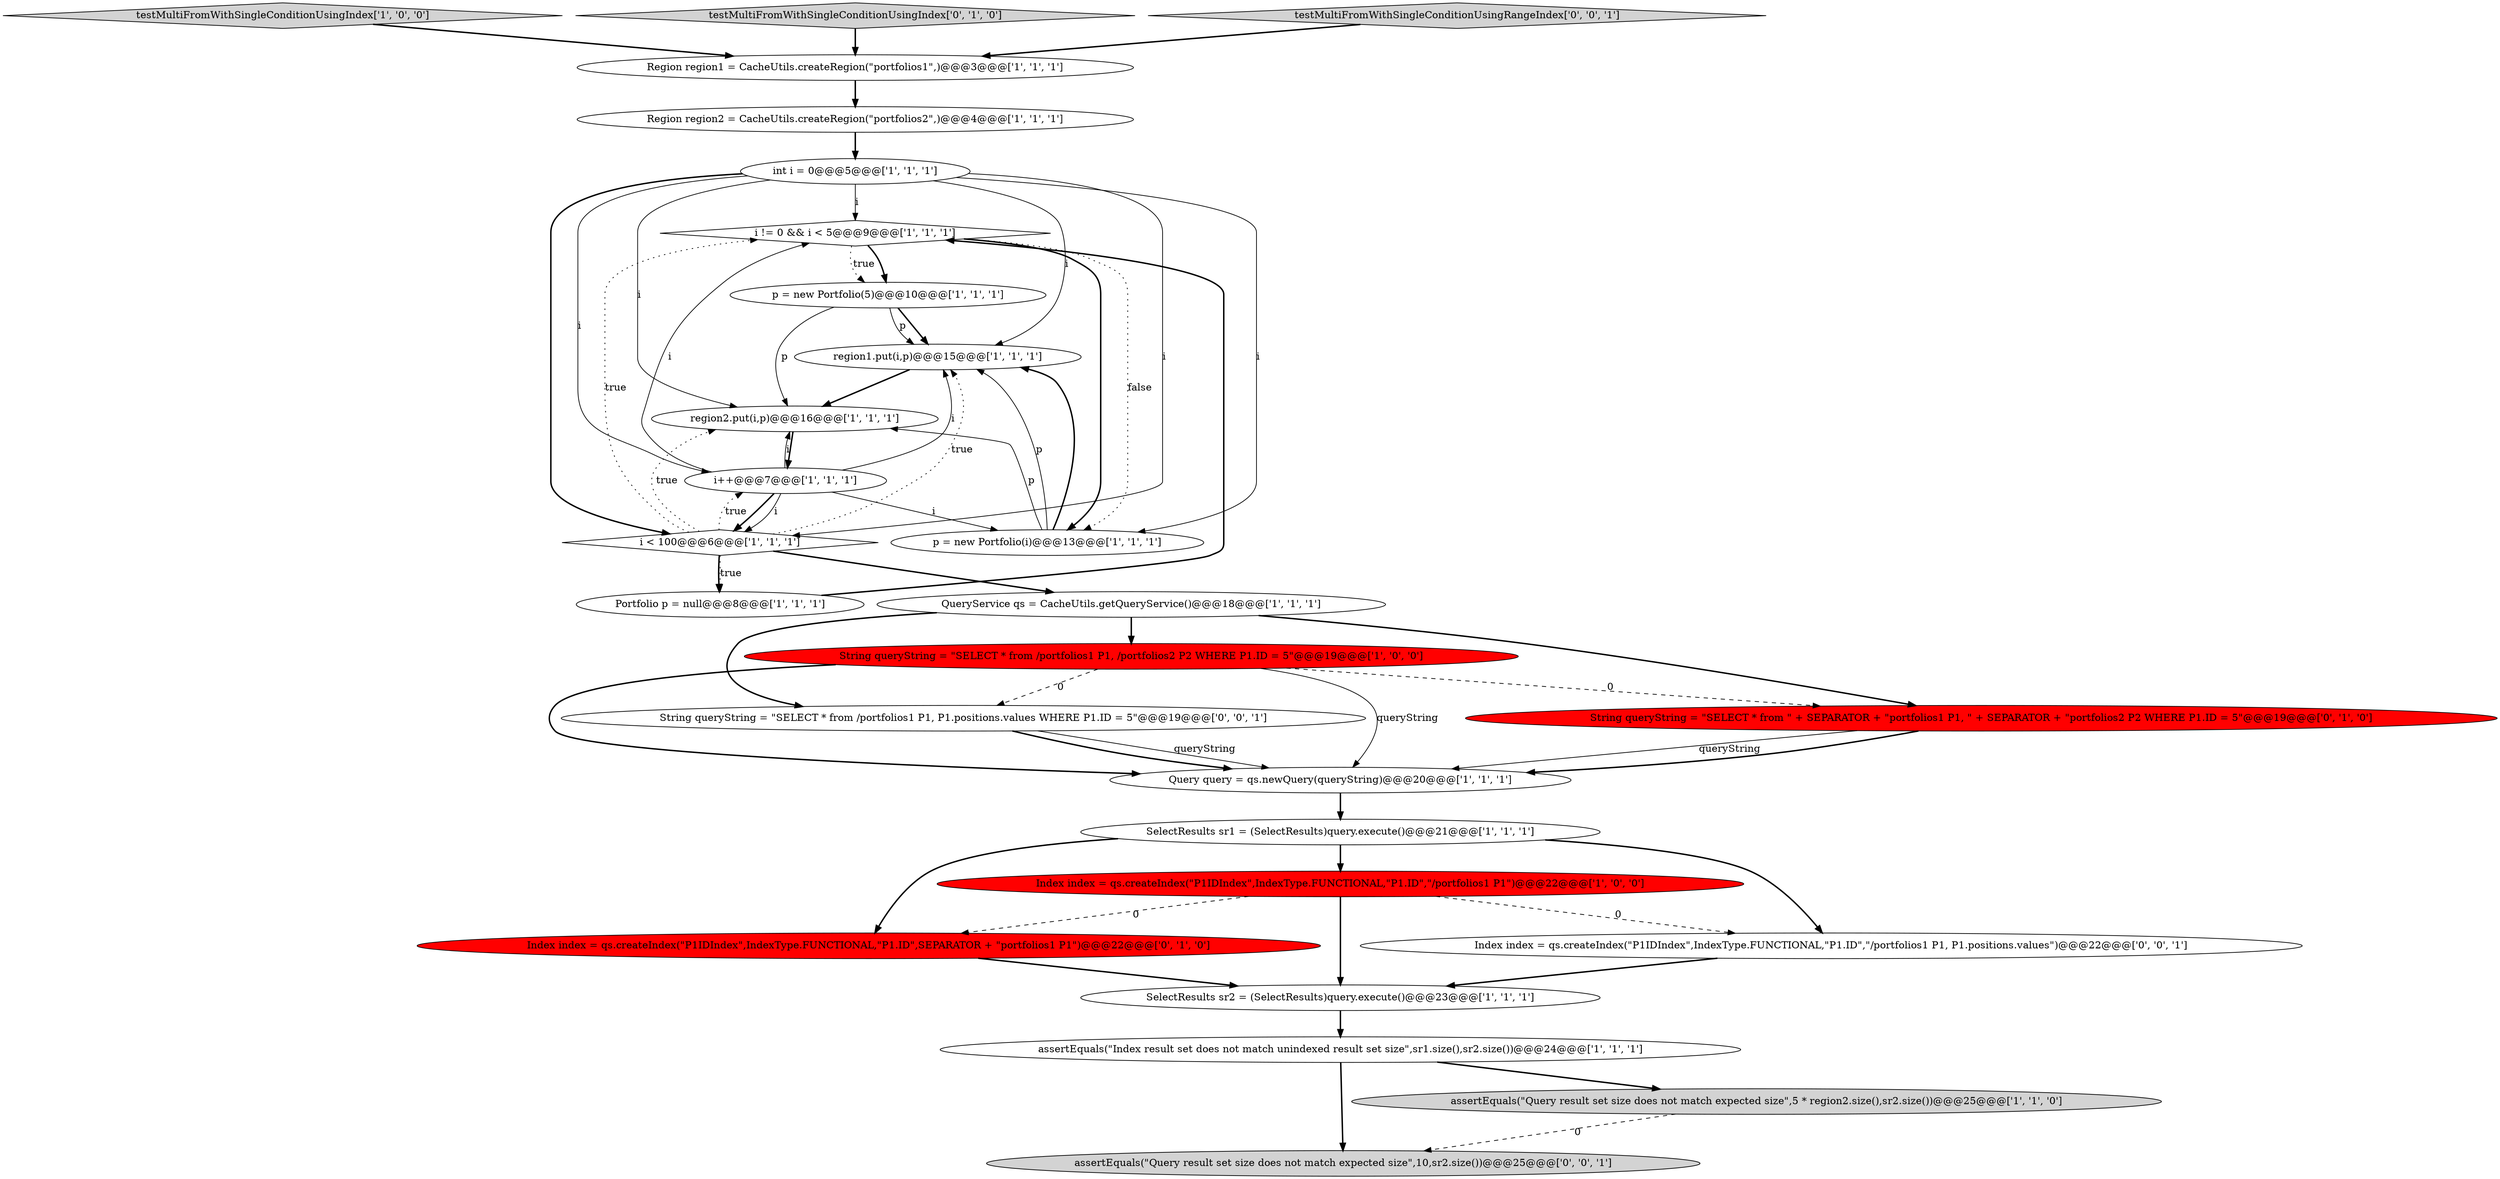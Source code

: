 digraph {
6 [style = filled, label = "i != 0 && i < 5@@@9@@@['1', '1', '1']", fillcolor = white, shape = diamond image = "AAA0AAABBB1BBB"];
2 [style = filled, label = "String queryString = \"SELECT * from /portfolios1 P1, /portfolios2 P2 WHERE P1.ID = 5\"@@@19@@@['1', '0', '0']", fillcolor = red, shape = ellipse image = "AAA1AAABBB1BBB"];
17 [style = filled, label = "region1.put(i,p)@@@15@@@['1', '1', '1']", fillcolor = white, shape = ellipse image = "AAA0AAABBB1BBB"];
9 [style = filled, label = "testMultiFromWithSingleConditionUsingIndex['1', '0', '0']", fillcolor = lightgray, shape = diamond image = "AAA0AAABBB1BBB"];
20 [style = filled, label = "testMultiFromWithSingleConditionUsingIndex['0', '1', '0']", fillcolor = lightgray, shape = diamond image = "AAA0AAABBB2BBB"];
25 [style = filled, label = "assertEquals(\"Query result set size does not match expected size\",10,sr2.size())@@@25@@@['0', '0', '1']", fillcolor = lightgray, shape = ellipse image = "AAA0AAABBB3BBB"];
26 [style = filled, label = "String queryString = \"SELECT * from /portfolios1 P1, P1.positions.values WHERE P1.ID = 5\"@@@19@@@['0', '0', '1']", fillcolor = white, shape = ellipse image = "AAA0AAABBB3BBB"];
13 [style = filled, label = "Portfolio p = null@@@8@@@['1', '1', '1']", fillcolor = white, shape = ellipse image = "AAA0AAABBB1BBB"];
23 [style = filled, label = "testMultiFromWithSingleConditionUsingRangeIndex['0', '0', '1']", fillcolor = lightgray, shape = diamond image = "AAA0AAABBB3BBB"];
11 [style = filled, label = "SelectResults sr2 = (SelectResults)query.execute()@@@23@@@['1', '1', '1']", fillcolor = white, shape = ellipse image = "AAA0AAABBB1BBB"];
1 [style = filled, label = "assertEquals(\"Query result set size does not match expected size\",5 * region2.size(),sr2.size())@@@25@@@['1', '1', '0']", fillcolor = lightgray, shape = ellipse image = "AAA0AAABBB1BBB"];
3 [style = filled, label = "region2.put(i,p)@@@16@@@['1', '1', '1']", fillcolor = white, shape = ellipse image = "AAA0AAABBB1BBB"];
0 [style = filled, label = "p = new Portfolio(5)@@@10@@@['1', '1', '1']", fillcolor = white, shape = ellipse image = "AAA0AAABBB1BBB"];
12 [style = filled, label = "i++@@@7@@@['1', '1', '1']", fillcolor = white, shape = ellipse image = "AAA0AAABBB1BBB"];
15 [style = filled, label = "int i = 0@@@5@@@['1', '1', '1']", fillcolor = white, shape = ellipse image = "AAA0AAABBB1BBB"];
7 [style = filled, label = "Region region1 = CacheUtils.createRegion(\"portfolios1\",)@@@3@@@['1', '1', '1']", fillcolor = white, shape = ellipse image = "AAA0AAABBB1BBB"];
18 [style = filled, label = "Region region2 = CacheUtils.createRegion(\"portfolios2\",)@@@4@@@['1', '1', '1']", fillcolor = white, shape = ellipse image = "AAA0AAABBB1BBB"];
21 [style = filled, label = "String queryString = \"SELECT * from \" + SEPARATOR + \"portfolios1 P1, \" + SEPARATOR + \"portfolios2 P2 WHERE P1.ID = 5\"@@@19@@@['0', '1', '0']", fillcolor = red, shape = ellipse image = "AAA1AAABBB2BBB"];
10 [style = filled, label = "SelectResults sr1 = (SelectResults)query.execute()@@@21@@@['1', '1', '1']", fillcolor = white, shape = ellipse image = "AAA0AAABBB1BBB"];
5 [style = filled, label = "QueryService qs = CacheUtils.getQueryService()@@@18@@@['1', '1', '1']", fillcolor = white, shape = ellipse image = "AAA0AAABBB1BBB"];
22 [style = filled, label = "Index index = qs.createIndex(\"P1IDIndex\",IndexType.FUNCTIONAL,\"P1.ID\",SEPARATOR + \"portfolios1 P1\")@@@22@@@['0', '1', '0']", fillcolor = red, shape = ellipse image = "AAA1AAABBB2BBB"];
16 [style = filled, label = "Index index = qs.createIndex(\"P1IDIndex\",IndexType.FUNCTIONAL,\"P1.ID\",\"/portfolios1 P1\")@@@22@@@['1', '0', '0']", fillcolor = red, shape = ellipse image = "AAA1AAABBB1BBB"];
24 [style = filled, label = "Index index = qs.createIndex(\"P1IDIndex\",IndexType.FUNCTIONAL,\"P1.ID\",\"/portfolios1 P1, P1.positions.values\")@@@22@@@['0', '0', '1']", fillcolor = white, shape = ellipse image = "AAA0AAABBB3BBB"];
14 [style = filled, label = "Query query = qs.newQuery(queryString)@@@20@@@['1', '1', '1']", fillcolor = white, shape = ellipse image = "AAA0AAABBB1BBB"];
8 [style = filled, label = "assertEquals(\"Index result set does not match unindexed result set size\",sr1.size(),sr2.size())@@@24@@@['1', '1', '1']", fillcolor = white, shape = ellipse image = "AAA0AAABBB1BBB"];
19 [style = filled, label = "p = new Portfolio(i)@@@13@@@['1', '1', '1']", fillcolor = white, shape = ellipse image = "AAA0AAABBB1BBB"];
4 [style = filled, label = "i < 100@@@6@@@['1', '1', '1']", fillcolor = white, shape = diamond image = "AAA0AAABBB1BBB"];
4->6 [style = dotted, label="true"];
10->22 [style = bold, label=""];
26->14 [style = solid, label="queryString"];
16->11 [style = bold, label=""];
12->19 [style = solid, label="i"];
16->24 [style = dashed, label="0"];
0->17 [style = bold, label=""];
10->24 [style = bold, label=""];
4->13 [style = bold, label=""];
18->15 [style = bold, label=""];
26->14 [style = bold, label=""];
5->26 [style = bold, label=""];
14->10 [style = bold, label=""];
15->4 [style = solid, label="i"];
6->0 [style = bold, label=""];
6->19 [style = bold, label=""];
19->17 [style = bold, label=""];
3->12 [style = bold, label=""];
9->7 [style = bold, label=""];
15->12 [style = solid, label="i"];
19->3 [style = solid, label="p"];
15->19 [style = solid, label="i"];
6->19 [style = dotted, label="false"];
2->14 [style = solid, label="queryString"];
15->6 [style = solid, label="i"];
15->3 [style = solid, label="i"];
15->17 [style = solid, label="i"];
8->1 [style = bold, label=""];
5->21 [style = bold, label=""];
12->6 [style = solid, label="i"];
4->13 [style = dotted, label="true"];
5->2 [style = bold, label=""];
0->3 [style = solid, label="p"];
4->3 [style = dotted, label="true"];
10->16 [style = bold, label=""];
12->4 [style = bold, label=""];
12->17 [style = solid, label="i"];
2->21 [style = dashed, label="0"];
24->11 [style = bold, label=""];
12->4 [style = solid, label="i"];
19->17 [style = solid, label="p"];
2->14 [style = bold, label=""];
15->4 [style = bold, label=""];
17->3 [style = bold, label=""];
7->18 [style = bold, label=""];
11->8 [style = bold, label=""];
23->7 [style = bold, label=""];
0->17 [style = solid, label="p"];
21->14 [style = solid, label="queryString"];
6->0 [style = dotted, label="true"];
13->6 [style = bold, label=""];
20->7 [style = bold, label=""];
12->3 [style = solid, label="i"];
4->12 [style = dotted, label="true"];
2->26 [style = dashed, label="0"];
4->17 [style = dotted, label="true"];
1->25 [style = dashed, label="0"];
4->5 [style = bold, label=""];
8->25 [style = bold, label=""];
22->11 [style = bold, label=""];
16->22 [style = dashed, label="0"];
21->14 [style = bold, label=""];
}
